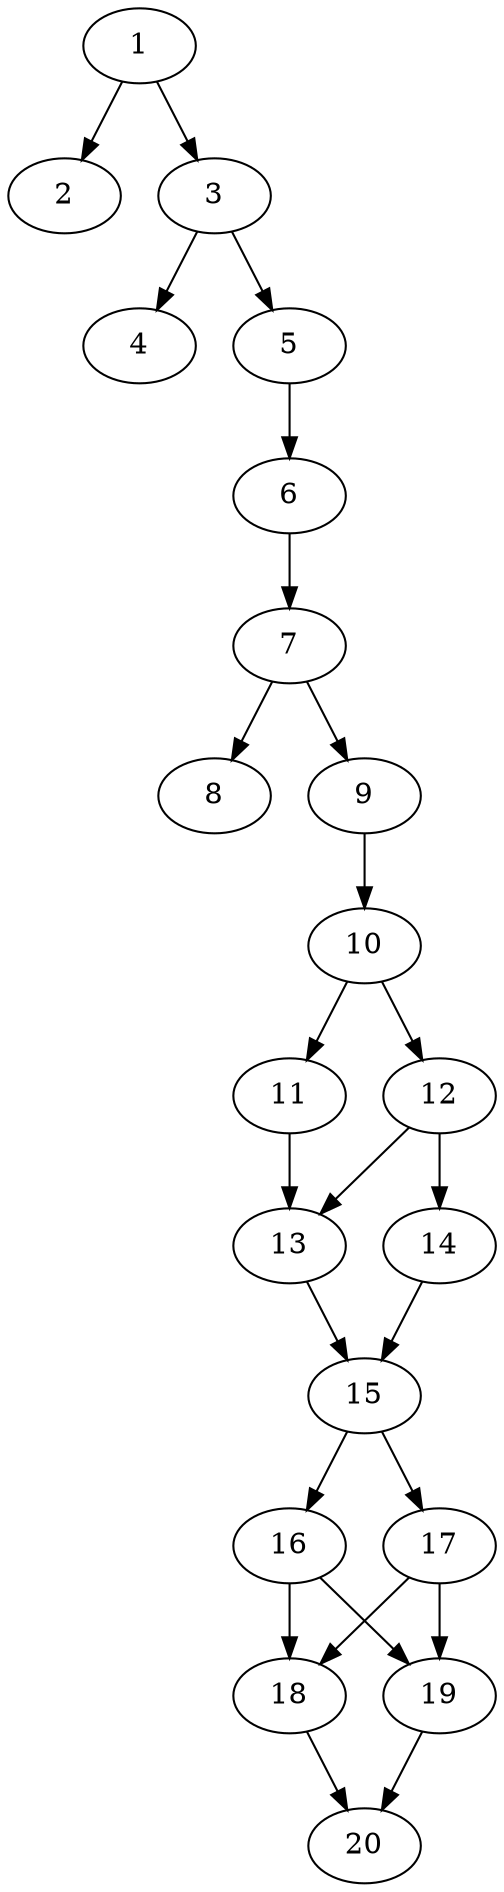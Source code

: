 // DAG automatically generated by daggen at Thu Oct  3 13:58:43 2019
// ./daggen --dot -n 20 --ccr 0.4 --fat 0.3 --regular 0.7 --density 0.7 --mindata 5242880 --maxdata 52428800 
digraph G {
  1 [size="52766720", alpha="0.14", expect_size="21106688"] 
  1 -> 2 [size ="21106688"]
  1 -> 3 [size ="21106688"]
  2 [size="90457600", alpha="0.06", expect_size="36183040"] 
  3 [size="117560320", alpha="0.08", expect_size="47024128"] 
  3 -> 4 [size ="47024128"]
  3 -> 5 [size ="47024128"]
  4 [size="72442880", alpha="0.19", expect_size="28977152"] 
  5 [size="18890240", alpha="0.09", expect_size="7556096"] 
  5 -> 6 [size ="7556096"]
  6 [size="101314560", alpha="0.00", expect_size="40525824"] 
  6 -> 7 [size ="40525824"]
  7 [size="41948160", alpha="0.18", expect_size="16779264"] 
  7 -> 8 [size ="16779264"]
  7 -> 9 [size ="16779264"]
  8 [size="93944320", alpha="0.14", expect_size="37577728"] 
  9 [size="125644800", alpha="0.07", expect_size="50257920"] 
  9 -> 10 [size ="50257920"]
  10 [size="56724480", alpha="0.17", expect_size="22689792"] 
  10 -> 11 [size ="22689792"]
  10 -> 12 [size ="22689792"]
  11 [size="127854080", alpha="0.05", expect_size="51141632"] 
  11 -> 13 [size ="51141632"]
  12 [size="93667840", alpha="0.11", expect_size="37467136"] 
  12 -> 13 [size ="37467136"]
  12 -> 14 [size ="37467136"]
  13 [size="131061760", alpha="0.13", expect_size="52424704"] 
  13 -> 15 [size ="52424704"]
  14 [size="59261440", alpha="0.14", expect_size="23704576"] 
  14 -> 15 [size ="23704576"]
  15 [size="50565120", alpha="0.08", expect_size="20226048"] 
  15 -> 16 [size ="20226048"]
  15 -> 17 [size ="20226048"]
  16 [size="100899840", alpha="0.10", expect_size="40359936"] 
  16 -> 18 [size ="40359936"]
  16 -> 19 [size ="40359936"]
  17 [size="101189120", alpha="0.10", expect_size="40475648"] 
  17 -> 18 [size ="40475648"]
  17 -> 19 [size ="40475648"]
  18 [size="90048000", alpha="0.18", expect_size="36019200"] 
  18 -> 20 [size ="36019200"]
  19 [size="51985920", alpha="0.05", expect_size="20794368"] 
  19 -> 20 [size ="20794368"]
  20 [size="93509120", alpha="0.09", expect_size="37403648"] 
}
